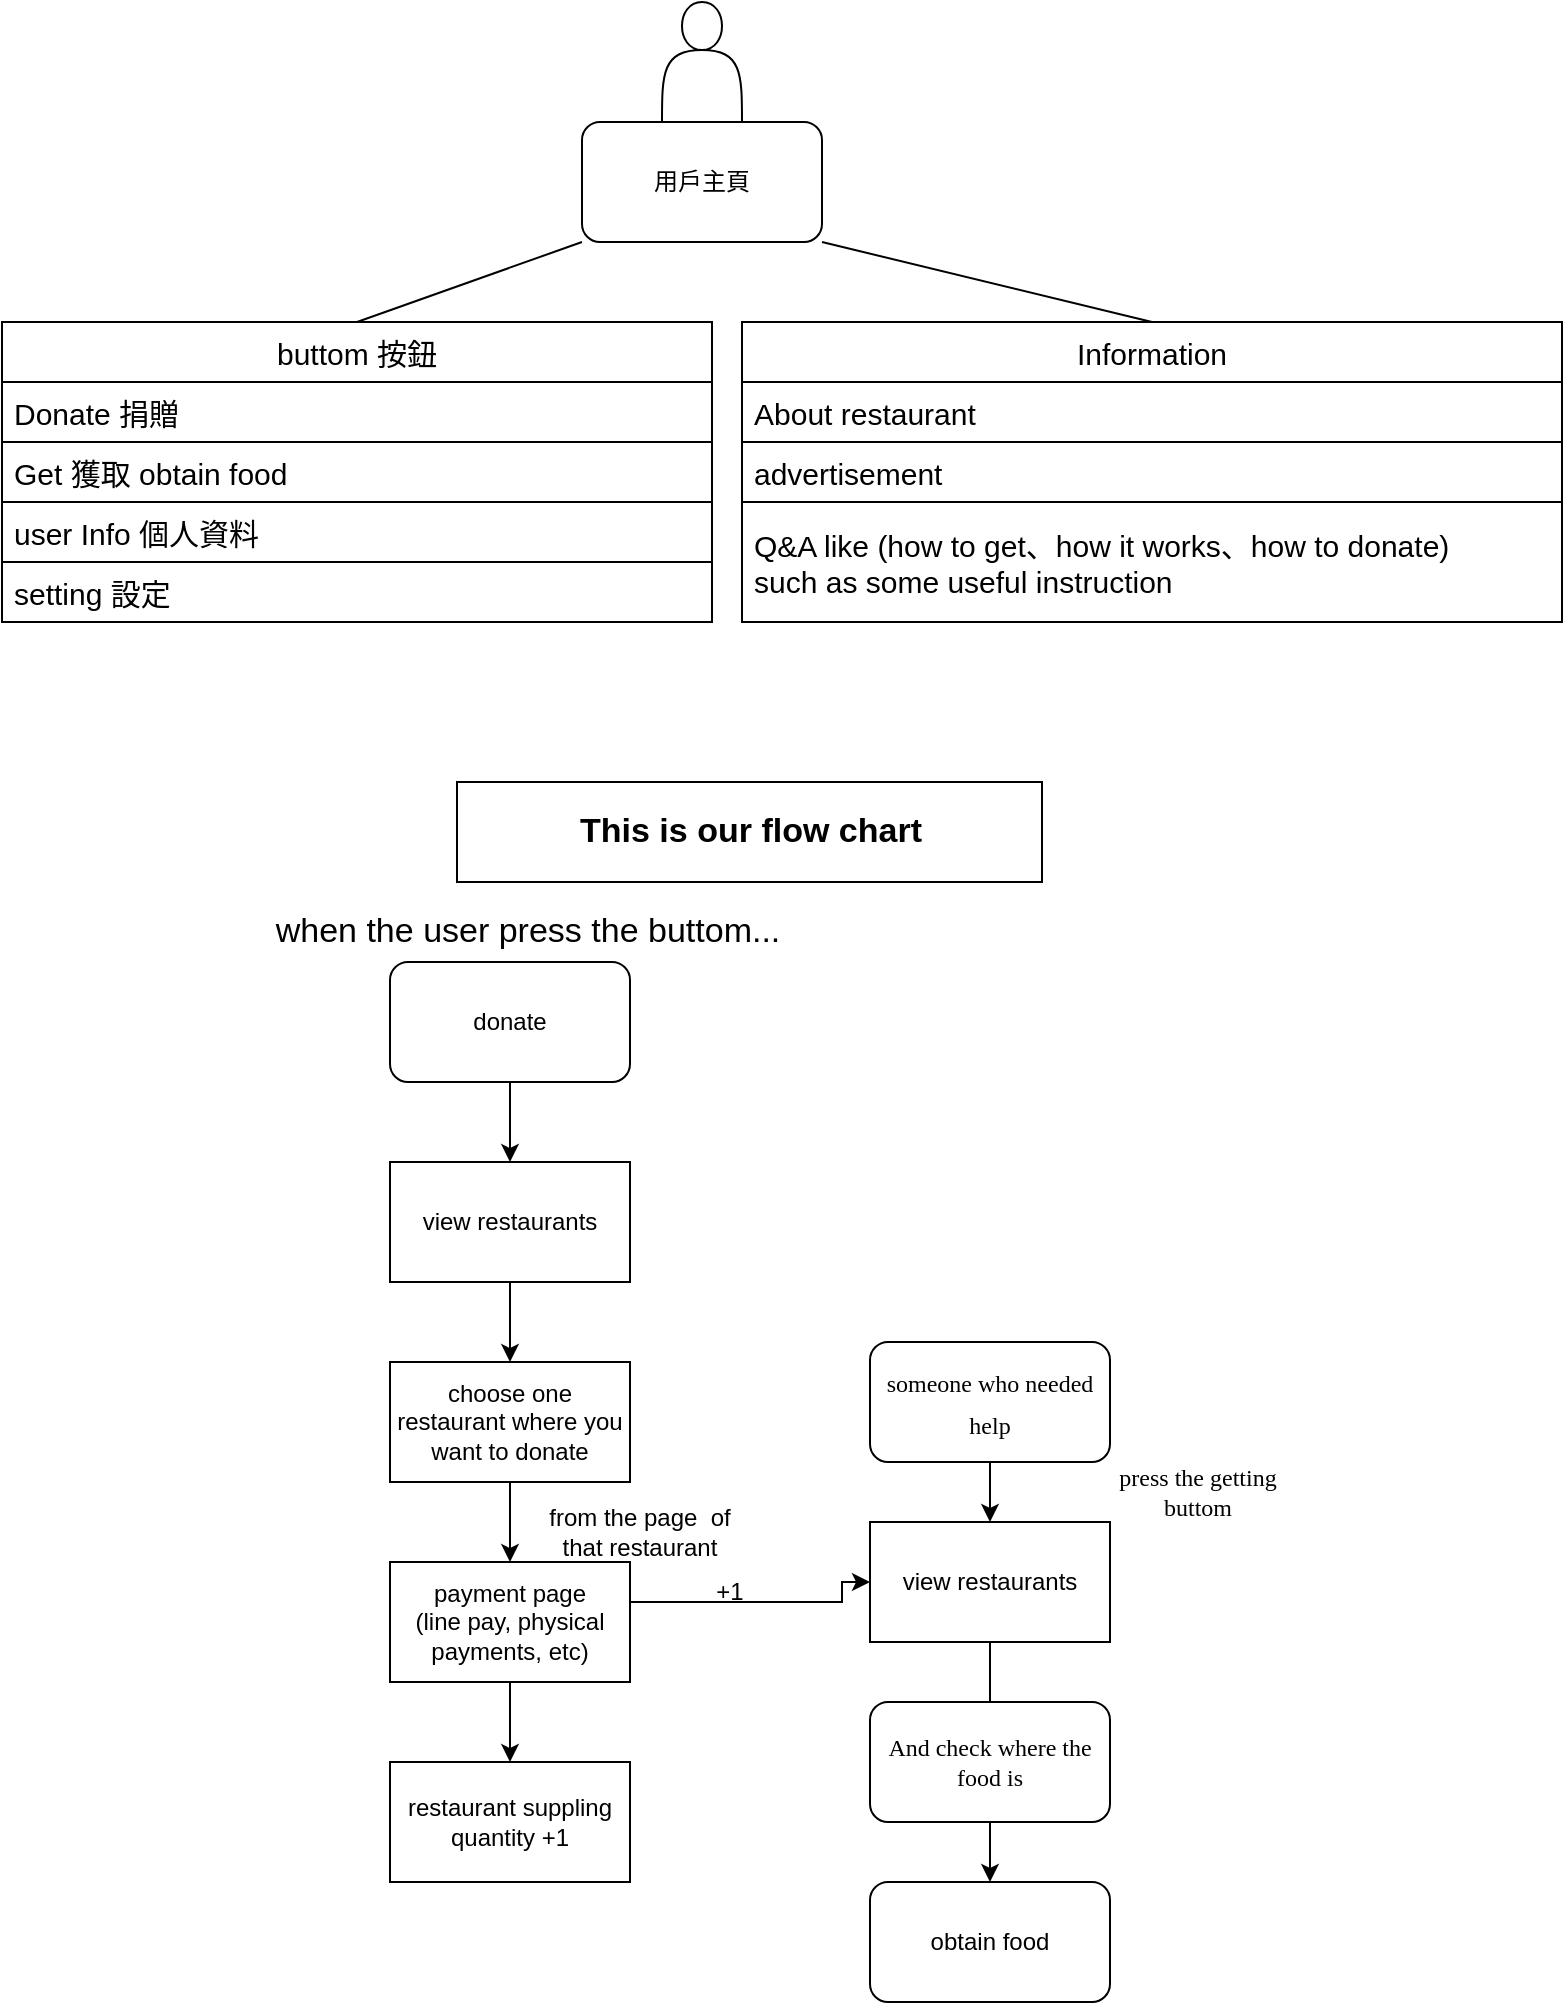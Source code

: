 <mxfile version="16.5.5" type="github">
  <diagram id="C5RBs43oDa-KdzZeNtuy" name="Page-1">
    <mxGraphModel dx="860" dy="514" grid="1" gridSize="10" guides="1" tooltips="1" connect="1" arrows="1" fold="1" page="1" pageScale="1" pageWidth="827" pageHeight="1169" math="0" shadow="0">
      <root>
        <mxCell id="WIyWlLk6GJQsqaUBKTNV-0" />
        <mxCell id="WIyWlLk6GJQsqaUBKTNV-1" parent="WIyWlLk6GJQsqaUBKTNV-0" />
        <mxCell id="49svFmV6--7aAt8_EuEi-13" value="buttom 按鈕" style="swimlane;fontStyle=0;childLayout=stackLayout;horizontal=1;startSize=30;horizontalStack=0;resizeParent=1;resizeParentMax=0;resizeLast=0;collapsible=1;marginBottom=0;fontSize=15;" parent="WIyWlLk6GJQsqaUBKTNV-1" vertex="1">
          <mxGeometry x="40" y="240" width="355" height="150" as="geometry" />
        </mxCell>
        <mxCell id="49svFmV6--7aAt8_EuEi-14" value="Donate 捐贈" style="text;strokeColor=default;fillColor=none;align=left;verticalAlign=middle;spacingLeft=4;spacingRight=4;overflow=hidden;points=[[0,0.5],[1,0.5]];portConstraint=eastwest;rotatable=0;fontSize=15;" parent="49svFmV6--7aAt8_EuEi-13" vertex="1">
          <mxGeometry y="30" width="355" height="30" as="geometry" />
        </mxCell>
        <mxCell id="49svFmV6--7aAt8_EuEi-15" value="Get 獲取 obtain food" style="text;strokeColor=default;fillColor=none;align=left;verticalAlign=middle;spacingLeft=4;spacingRight=4;overflow=hidden;points=[[0,0.5],[1,0.5]];portConstraint=eastwest;rotatable=0;fontSize=15;" parent="49svFmV6--7aAt8_EuEi-13" vertex="1">
          <mxGeometry y="60" width="355" height="30" as="geometry" />
        </mxCell>
        <mxCell id="49svFmV6--7aAt8_EuEi-16" value="user Info 個人資料" style="text;strokeColor=none;fillColor=none;align=left;verticalAlign=middle;spacingLeft=4;spacingRight=4;overflow=hidden;points=[[0,0.5],[1,0.5]];portConstraint=eastwest;rotatable=0;fontSize=15;" parent="49svFmV6--7aAt8_EuEi-13" vertex="1">
          <mxGeometry y="90" width="355" height="30" as="geometry" />
        </mxCell>
        <mxCell id="49svFmV6--7aAt8_EuEi-17" value="setting 設定" style="text;align=left;verticalAlign=middle;spacingLeft=4;spacingRight=4;overflow=hidden;points=[[0,0.5],[1,0.5]];portConstraint=eastwest;rotatable=0;fontSize=15;strokeColor=default;" parent="49svFmV6--7aAt8_EuEi-13" vertex="1">
          <mxGeometry y="120" width="355" height="30" as="geometry" />
        </mxCell>
        <mxCell id="49svFmV6--7aAt8_EuEi-18" value="用戶主頁" style="rounded=1;whiteSpace=wrap;html=1;" parent="WIyWlLk6GJQsqaUBKTNV-1" vertex="1">
          <mxGeometry x="330" y="140" width="120" height="60" as="geometry" />
        </mxCell>
        <mxCell id="49svFmV6--7aAt8_EuEi-19" value="" style="endArrow=none;html=1;rounded=0;entryX=0.5;entryY=0;entryDx=0;entryDy=0;exitX=0;exitY=1;exitDx=0;exitDy=0;" parent="WIyWlLk6GJQsqaUBKTNV-1" source="49svFmV6--7aAt8_EuEi-18" target="49svFmV6--7aAt8_EuEi-13" edge="1">
          <mxGeometry width="50" height="50" relative="1" as="geometry">
            <mxPoint x="390" y="240" as="sourcePoint" />
            <mxPoint x="390" y="260.711" as="targetPoint" />
          </mxGeometry>
        </mxCell>
        <mxCell id="49svFmV6--7aAt8_EuEi-20" value="Information" style="swimlane;fontStyle=0;childLayout=stackLayout;horizontal=1;startSize=30;horizontalStack=0;resizeParent=1;resizeParentMax=0;resizeLast=0;collapsible=1;marginBottom=0;fontSize=15;" parent="WIyWlLk6GJQsqaUBKTNV-1" vertex="1">
          <mxGeometry x="410" y="240" width="410" height="150" as="geometry" />
        </mxCell>
        <mxCell id="49svFmV6--7aAt8_EuEi-21" value="About restaurant" style="text;strokeColor=default;fillColor=none;align=left;verticalAlign=middle;spacingLeft=4;spacingRight=4;overflow=hidden;points=[[0,0.5],[1,0.5]];portConstraint=eastwest;rotatable=0;fontSize=15;" parent="49svFmV6--7aAt8_EuEi-20" vertex="1">
          <mxGeometry y="30" width="410" height="30" as="geometry" />
        </mxCell>
        <mxCell id="49svFmV6--7aAt8_EuEi-22" value="advertisement" style="text;align=left;verticalAlign=middle;spacingLeft=4;spacingRight=4;overflow=hidden;points=[[0,0.5],[1,0.5]];portConstraint=eastwest;rotatable=0;fontSize=15;" parent="49svFmV6--7aAt8_EuEi-20" vertex="1">
          <mxGeometry y="60" width="410" height="30" as="geometry" />
        </mxCell>
        <mxCell id="49svFmV6--7aAt8_EuEi-23" value="Q&amp;A like (how to get、how it works、how to donate)&#xa;such as some useful instruction " style="text;align=left;verticalAlign=middle;spacingLeft=4;spacingRight=4;overflow=hidden;points=[[0,0.5],[1,0.5]];portConstraint=eastwest;rotatable=0;fontSize=15;strokeColor=default;" parent="49svFmV6--7aAt8_EuEi-20" vertex="1">
          <mxGeometry y="90" width="410" height="60" as="geometry" />
        </mxCell>
        <mxCell id="49svFmV6--7aAt8_EuEi-24" value="" style="endArrow=none;html=1;rounded=0;fontSize=15;exitX=0.5;exitY=0;exitDx=0;exitDy=0;entryX=1;entryY=1;entryDx=0;entryDy=0;" parent="WIyWlLk6GJQsqaUBKTNV-1" source="49svFmV6--7aAt8_EuEi-20" target="49svFmV6--7aAt8_EuEi-18" edge="1">
          <mxGeometry width="50" height="50" relative="1" as="geometry">
            <mxPoint x="450" y="240" as="sourcePoint" />
            <mxPoint x="500" y="190" as="targetPoint" />
          </mxGeometry>
        </mxCell>
        <mxCell id="49svFmV6--7aAt8_EuEi-25" value="" style="shape=actor;whiteSpace=wrap;html=1;fontSize=15;strokeColor=default;" parent="WIyWlLk6GJQsqaUBKTNV-1" vertex="1">
          <mxGeometry x="370" y="80" width="40" height="60" as="geometry" />
        </mxCell>
        <mxCell id="Y4MbvAJuuXMwCs3P4SNT-4" style="edgeStyle=orthogonalEdgeStyle;rounded=0;orthogonalLoop=1;jettySize=auto;html=1;exitX=0.5;exitY=1;exitDx=0;exitDy=0;entryX=0.5;entryY=0;entryDx=0;entryDy=0;" parent="WIyWlLk6GJQsqaUBKTNV-1" source="Y4MbvAJuuXMwCs3P4SNT-1" target="Y4MbvAJuuXMwCs3P4SNT-2" edge="1">
          <mxGeometry relative="1" as="geometry" />
        </mxCell>
        <mxCell id="Y4MbvAJuuXMwCs3P4SNT-1" value="donate" style="rounded=1;whiteSpace=wrap;html=1;" parent="WIyWlLk6GJQsqaUBKTNV-1" vertex="1">
          <mxGeometry x="234" y="560" width="120" height="60" as="geometry" />
        </mxCell>
        <mxCell id="Y4MbvAJuuXMwCs3P4SNT-5" style="edgeStyle=orthogonalEdgeStyle;rounded=0;orthogonalLoop=1;jettySize=auto;html=1;" parent="WIyWlLk6GJQsqaUBKTNV-1" source="Y4MbvAJuuXMwCs3P4SNT-2" target="Y4MbvAJuuXMwCs3P4SNT-3" edge="1">
          <mxGeometry relative="1" as="geometry" />
        </mxCell>
        <mxCell id="Y4MbvAJuuXMwCs3P4SNT-2" value="view restaurants" style="rounded=0;whiteSpace=wrap;html=1;" parent="WIyWlLk6GJQsqaUBKTNV-1" vertex="1">
          <mxGeometry x="234" y="660" width="120" height="60" as="geometry" />
        </mxCell>
        <mxCell id="Y4MbvAJuuXMwCs3P4SNT-7" style="edgeStyle=orthogonalEdgeStyle;rounded=0;orthogonalLoop=1;jettySize=auto;html=1;entryX=0.5;entryY=0;entryDx=0;entryDy=0;" parent="WIyWlLk6GJQsqaUBKTNV-1" source="Y4MbvAJuuXMwCs3P4SNT-3" target="Y4MbvAJuuXMwCs3P4SNT-6" edge="1">
          <mxGeometry relative="1" as="geometry" />
        </mxCell>
        <mxCell id="Y4MbvAJuuXMwCs3P4SNT-3" value="choose one restaurant where you want to donate" style="rounded=0;whiteSpace=wrap;html=1;" parent="WIyWlLk6GJQsqaUBKTNV-1" vertex="1">
          <mxGeometry x="234" y="760" width="120" height="60" as="geometry" />
        </mxCell>
        <mxCell id="Y4MbvAJuuXMwCs3P4SNT-13" style="edgeStyle=orthogonalEdgeStyle;rounded=0;orthogonalLoop=1;jettySize=auto;html=1;entryX=0;entryY=0.5;entryDx=0;entryDy=0;" parent="WIyWlLk6GJQsqaUBKTNV-1" source="Y4MbvAJuuXMwCs3P4SNT-6" target="Y4MbvAJuuXMwCs3P4SNT-10" edge="1">
          <mxGeometry relative="1" as="geometry">
            <Array as="points">
              <mxPoint x="460" y="880" />
              <mxPoint x="460" y="870" />
            </Array>
          </mxGeometry>
        </mxCell>
        <mxCell id="Y4MbvAJuuXMwCs3P4SNT-20" style="edgeStyle=orthogonalEdgeStyle;rounded=0;orthogonalLoop=1;jettySize=auto;html=1;" parent="WIyWlLk6GJQsqaUBKTNV-1" source="Y4MbvAJuuXMwCs3P4SNT-6" edge="1">
          <mxGeometry relative="1" as="geometry">
            <mxPoint x="294" y="960" as="targetPoint" />
          </mxGeometry>
        </mxCell>
        <mxCell id="Y4MbvAJuuXMwCs3P4SNT-6" value="payment page&lt;br&gt;(line pay, physical payments, etc)" style="rounded=0;whiteSpace=wrap;html=1;" parent="WIyWlLk6GJQsqaUBKTNV-1" vertex="1">
          <mxGeometry x="234" y="860" width="120" height="60" as="geometry" />
        </mxCell>
        <mxCell id="Y4MbvAJuuXMwCs3P4SNT-8" value="from the page&amp;nbsp; of that restaurant" style="text;html=1;strokeColor=none;fillColor=none;align=center;verticalAlign=middle;whiteSpace=wrap;rounded=0;" parent="WIyWlLk6GJQsqaUBKTNV-1" vertex="1">
          <mxGeometry x="304" y="830" width="110" height="30" as="geometry" />
        </mxCell>
        <mxCell id="Y4MbvAJuuXMwCs3P4SNT-9" value="obtain food" style="rounded=1;whiteSpace=wrap;html=1;" parent="WIyWlLk6GJQsqaUBKTNV-1" vertex="1">
          <mxGeometry x="474" y="1020" width="120" height="60" as="geometry" />
        </mxCell>
        <mxCell id="Y4MbvAJuuXMwCs3P4SNT-10" value="view restaurants" style="rounded=0;whiteSpace=wrap;html=1;" parent="WIyWlLk6GJQsqaUBKTNV-1" vertex="1">
          <mxGeometry x="474" y="840" width="120" height="60" as="geometry" />
        </mxCell>
        <mxCell id="Y4MbvAJuuXMwCs3P4SNT-14" value="+1" style="text;html=1;strokeColor=none;fillColor=none;align=center;verticalAlign=middle;whiteSpace=wrap;rounded=0;" parent="WIyWlLk6GJQsqaUBKTNV-1" vertex="1">
          <mxGeometry x="374" y="860" width="60" height="30" as="geometry" />
        </mxCell>
        <mxCell id="Y4MbvAJuuXMwCs3P4SNT-21" value="restaurant suppling quantity +1" style="rounded=0;whiteSpace=wrap;html=1;" parent="WIyWlLk6GJQsqaUBKTNV-1" vertex="1">
          <mxGeometry x="234" y="960" width="120" height="60" as="geometry" />
        </mxCell>
        <mxCell id="1V5bWMa6uIRBk1scPn91-0" value="&lt;span style=&quot;font-size: 17px&quot;&gt;&lt;b&gt;This is our flow chart&lt;/b&gt;&lt;/span&gt;" style="text;html=1;strokeColor=default;fillColor=none;align=center;verticalAlign=middle;whiteSpace=wrap;rounded=0;" vertex="1" parent="WIyWlLk6GJQsqaUBKTNV-1">
          <mxGeometry x="267.5" y="470" width="292.5" height="50" as="geometry" />
        </mxCell>
        <mxCell id="1V5bWMa6uIRBk1scPn91-1" value="when the user press the buttom..." style="text;html=1;strokeColor=none;fillColor=none;align=center;verticalAlign=middle;whiteSpace=wrap;rounded=0;fontSize=17;" vertex="1" parent="WIyWlLk6GJQsqaUBKTNV-1">
          <mxGeometry x="170" y="530" width="266" height="30" as="geometry" />
        </mxCell>
        <mxCell id="1V5bWMa6uIRBk1scPn91-2" value="&lt;font face=&quot;Verdana&quot; style=&quot;font-size: 12px&quot;&gt;someone who needed help&lt;/font&gt;" style="rounded=1;whiteSpace=wrap;html=1;fontSize=17;strokeColor=default;" vertex="1" parent="WIyWlLk6GJQsqaUBKTNV-1">
          <mxGeometry x="474" y="750" width="120" height="60" as="geometry" />
        </mxCell>
        <mxCell id="1V5bWMa6uIRBk1scPn91-4" value="press the getting buttom" style="text;html=1;strokeColor=none;fillColor=none;align=center;verticalAlign=middle;whiteSpace=wrap;rounded=0;fontFamily=Verdana;fontSize=12;" vertex="1" parent="WIyWlLk6GJQsqaUBKTNV-1">
          <mxGeometry x="580" y="810" width="116" height="30" as="geometry" />
        </mxCell>
        <mxCell id="1V5bWMa6uIRBk1scPn91-6" value="" style="endArrow=classic;html=1;rounded=0;fontFamily=Verdana;fontSize=12;exitX=0.5;exitY=1;exitDx=0;exitDy=0;" edge="1" parent="WIyWlLk6GJQsqaUBKTNV-1" source="1V5bWMa6uIRBk1scPn91-2" target="Y4MbvAJuuXMwCs3P4SNT-10">
          <mxGeometry width="50" height="50" relative="1" as="geometry">
            <mxPoint x="360" y="770" as="sourcePoint" />
            <mxPoint x="410" y="720" as="targetPoint" />
          </mxGeometry>
        </mxCell>
        <mxCell id="1V5bWMa6uIRBk1scPn91-7" value="" style="endArrow=classic;html=1;rounded=0;fontFamily=Verdana;fontSize=12;exitX=0.5;exitY=1;exitDx=0;exitDy=0;entryX=0.5;entryY=0;entryDx=0;entryDy=0;startArrow=none;" edge="1" parent="WIyWlLk6GJQsqaUBKTNV-1" source="1V5bWMa6uIRBk1scPn91-9" target="Y4MbvAJuuXMwCs3P4SNT-9">
          <mxGeometry width="50" height="50" relative="1" as="geometry">
            <mxPoint x="360" y="870" as="sourcePoint" />
            <mxPoint x="410" y="820" as="targetPoint" />
          </mxGeometry>
        </mxCell>
        <mxCell id="1V5bWMa6uIRBk1scPn91-9" value="And check where the food is" style="rounded=1;whiteSpace=wrap;html=1;fontFamily=Verdana;fontSize=12;strokeColor=default;" vertex="1" parent="WIyWlLk6GJQsqaUBKTNV-1">
          <mxGeometry x="474" y="930" width="120" height="60" as="geometry" />
        </mxCell>
        <mxCell id="1V5bWMa6uIRBk1scPn91-10" value="" style="endArrow=none;html=1;rounded=0;fontFamily=Verdana;fontSize=12;exitX=0.5;exitY=1;exitDx=0;exitDy=0;entryX=0.5;entryY=0;entryDx=0;entryDy=0;" edge="1" parent="WIyWlLk6GJQsqaUBKTNV-1" source="Y4MbvAJuuXMwCs3P4SNT-10" target="1V5bWMa6uIRBk1scPn91-9">
          <mxGeometry width="50" height="50" relative="1" as="geometry">
            <mxPoint x="534" y="900" as="sourcePoint" />
            <mxPoint x="534" y="1030" as="targetPoint" />
          </mxGeometry>
        </mxCell>
      </root>
    </mxGraphModel>
  </diagram>
</mxfile>
